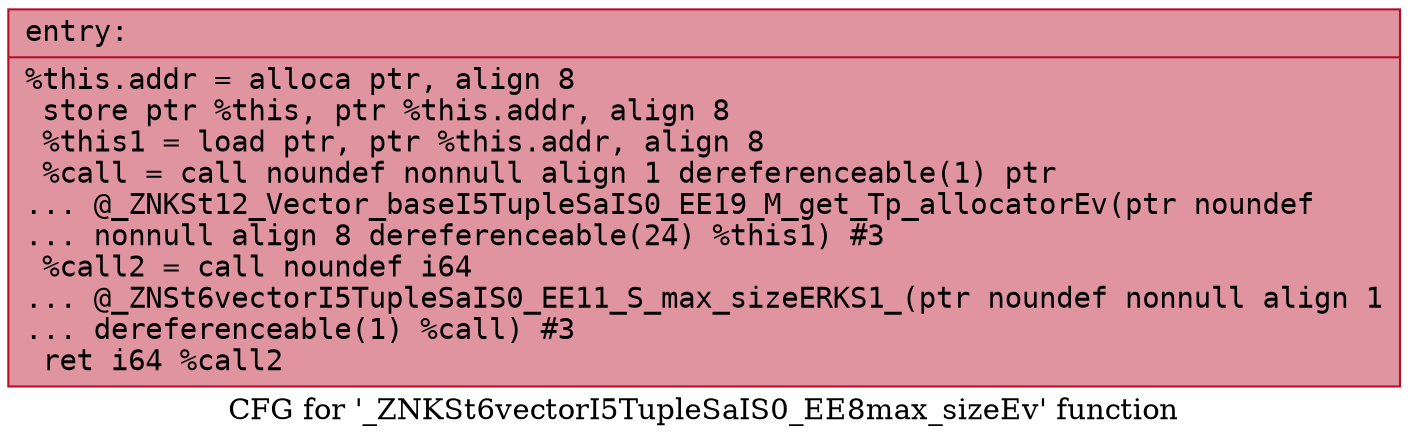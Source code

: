 digraph "CFG for '_ZNKSt6vectorI5TupleSaIS0_EE8max_sizeEv' function" {
	label="CFG for '_ZNKSt6vectorI5TupleSaIS0_EE8max_sizeEv' function";

	Node0x55c606398e70 [shape=record,color="#b70d28ff", style=filled, fillcolor="#b70d2870" fontname="Courier",label="{entry:\l|  %this.addr = alloca ptr, align 8\l  store ptr %this, ptr %this.addr, align 8\l  %this1 = load ptr, ptr %this.addr, align 8\l  %call = call noundef nonnull align 1 dereferenceable(1) ptr\l... @_ZNKSt12_Vector_baseI5TupleSaIS0_EE19_M_get_Tp_allocatorEv(ptr noundef\l... nonnull align 8 dereferenceable(24) %this1) #3\l  %call2 = call noundef i64\l... @_ZNSt6vectorI5TupleSaIS0_EE11_S_max_sizeERKS1_(ptr noundef nonnull align 1\l... dereferenceable(1) %call) #3\l  ret i64 %call2\l}"];
}
